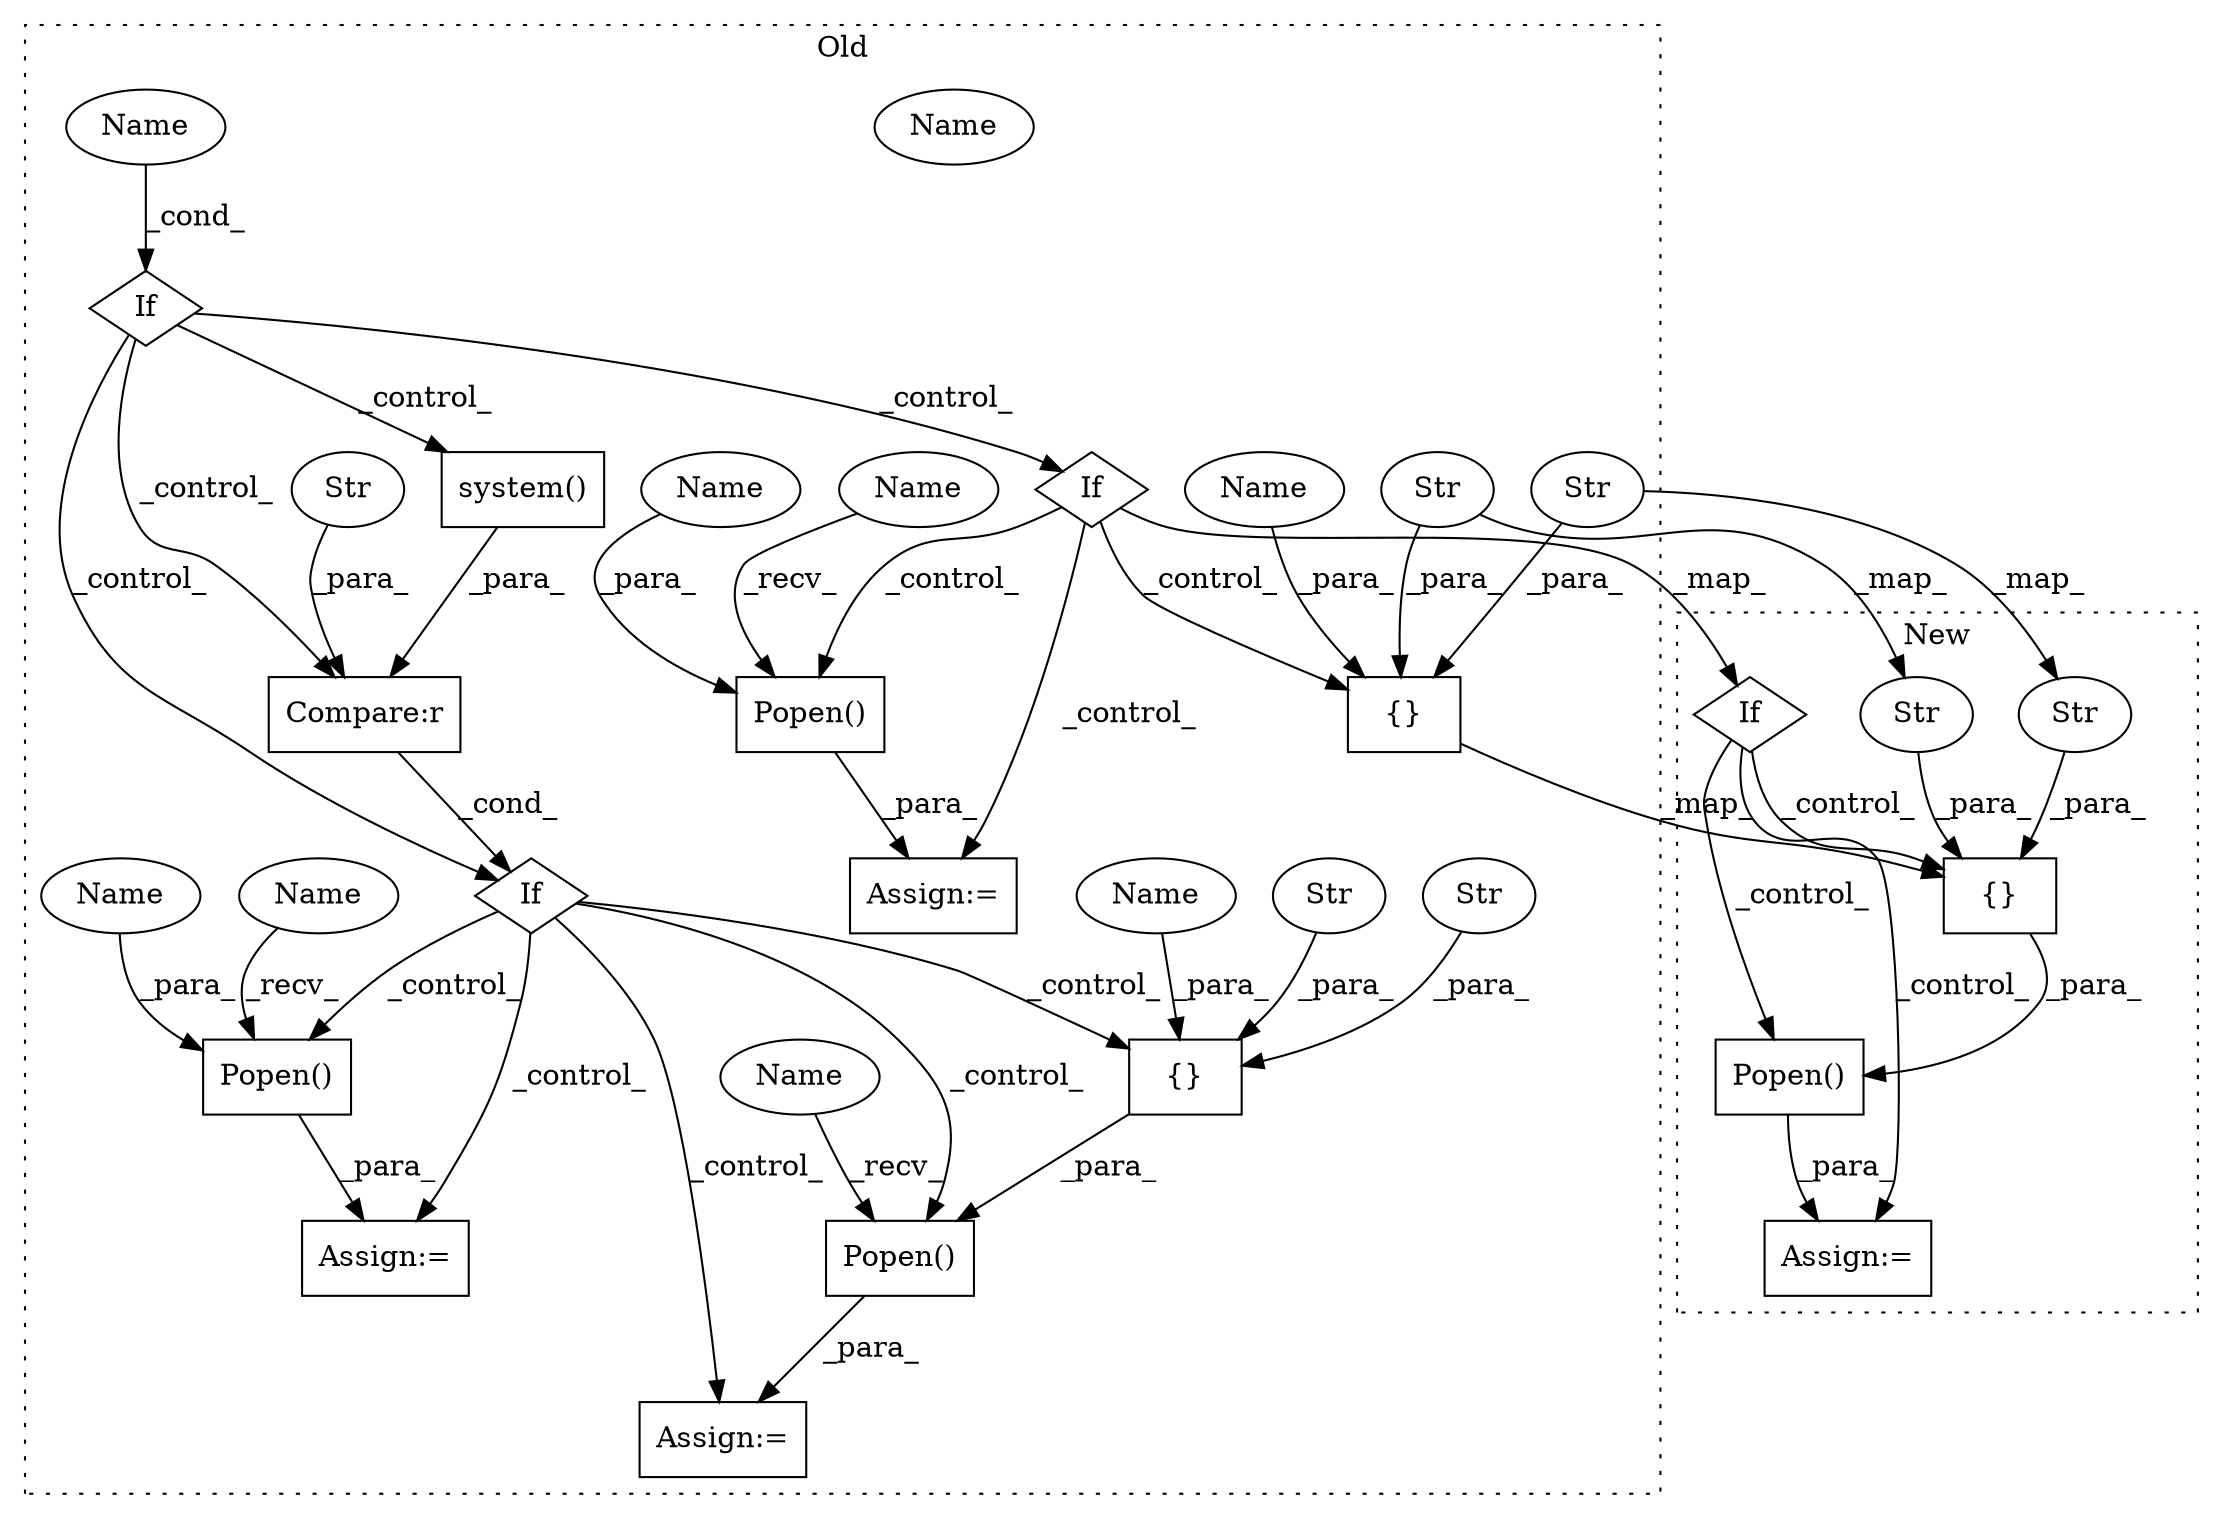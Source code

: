 digraph G {
subgraph cluster0 {
1 [label="Popen()" a="75" s="7887,7915" l="17,44" shape="box"];
3 [label="Assign:=" a="68" s="7884" l="3" shape="box"];
4 [label="If" a="96" s="7462" l="3" shape="diamond"];
5 [label="Name" a="87" s="7465" l="25" shape="ellipse"];
6 [label="Popen()" a="75" s="7572,7600" l="17,49" shape="box"];
8 [label="Assign:=" a="68" s="7569" l="3" shape="box"];
9 [label="If" a="96" s="7504" l="3" shape="diamond"];
10 [label="{}" a="59" s="7718,7742" l="1,0" shape="box"];
12 [label="If" a="96" s="7819" l="3" shape="diamond"];
13 [label="Str" a="66" s="7725" l="4" shape="ellipse"];
14 [label="Str" a="66" s="7719" l="4" shape="ellipse"];
15 [label="Compare:r" a="40" s="7507" l="30" shape="box"];
16 [label="Str" a="66" s="7528" l="9" shape="ellipse"];
18 [label="{}" a="59" s="8028,8052" l="1,0" shape="box"];
19 [label="Str" a="66" s="8029" l="4" shape="ellipse"];
22 [label="Str" a="66" s="8035" l="4" shape="ellipse"];
23 [label="system()" a="75" s="7507" l="17" shape="box"];
24 [label="Popen()" a="75" s="7701,7743" l="17,49" shape="box"];
25 [label="Assign:=" a="68" s="7698" l="3" shape="box"];
26 [label="Name" a="87" s="7701" l="10" shape="ellipse"];
27 [label="Name" a="87" s="7887" l="10" shape="ellipse"];
28 [label="Name" a="87" s="7572" l="10" shape="ellipse"];
29 [label="Name" a="87" s="7465" l="25" shape="ellipse"];
30 [label="Name" a="87" s="7904" l="11" shape="ellipse"];
31 [label="Name" a="87" s="8041" l="11" shape="ellipse"];
32 [label="Name" a="87" s="7589" l="11" shape="ellipse"];
33 [label="Name" a="87" s="7731" l="11" shape="ellipse"];
label = "Old";
style="dotted";
}
subgraph cluster1 {
2 [label="Popen()" a="75" s="7823,7865" l="17,41" shape="box"];
7 [label="Assign:=" a="68" s="7820" l="3" shape="box"];
11 [label="If" a="96" s="7646" l="3" shape="diamond"];
17 [label="{}" a="59" s="7840,7864" l="1,0" shape="box"];
20 [label="Str" a="66" s="7841" l="4" shape="ellipse"];
21 [label="Str" a="66" s="7847" l="4" shape="ellipse"];
label = "New";
style="dotted";
}
1 -> 3 [label="_para_"];
2 -> 7 [label="_para_"];
4 -> 9 [label="_control_"];
4 -> 15 [label="_control_"];
4 -> 23 [label="_control_"];
4 -> 12 [label="_control_"];
6 -> 8 [label="_para_"];
9 -> 25 [label="_control_"];
9 -> 24 [label="_control_"];
9 -> 8 [label="_control_"];
9 -> 6 [label="_control_"];
9 -> 10 [label="_control_"];
10 -> 24 [label="_para_"];
11 -> 17 [label="_control_"];
11 -> 2 [label="_control_"];
11 -> 7 [label="_control_"];
12 -> 11 [label="_map_"];
12 -> 3 [label="_control_"];
12 -> 18 [label="_control_"];
12 -> 1 [label="_control_"];
13 -> 10 [label="_para_"];
14 -> 10 [label="_para_"];
15 -> 9 [label="_cond_"];
16 -> 15 [label="_para_"];
17 -> 2 [label="_para_"];
18 -> 17 [label="_map_"];
19 -> 18 [label="_para_"];
19 -> 20 [label="_map_"];
20 -> 17 [label="_para_"];
21 -> 17 [label="_para_"];
22 -> 18 [label="_para_"];
22 -> 21 [label="_map_"];
23 -> 15 [label="_para_"];
24 -> 25 [label="_para_"];
26 -> 24 [label="_recv_"];
27 -> 1 [label="_recv_"];
28 -> 6 [label="_recv_"];
29 -> 4 [label="_cond_"];
30 -> 1 [label="_para_"];
31 -> 18 [label="_para_"];
32 -> 6 [label="_para_"];
33 -> 10 [label="_para_"];
}